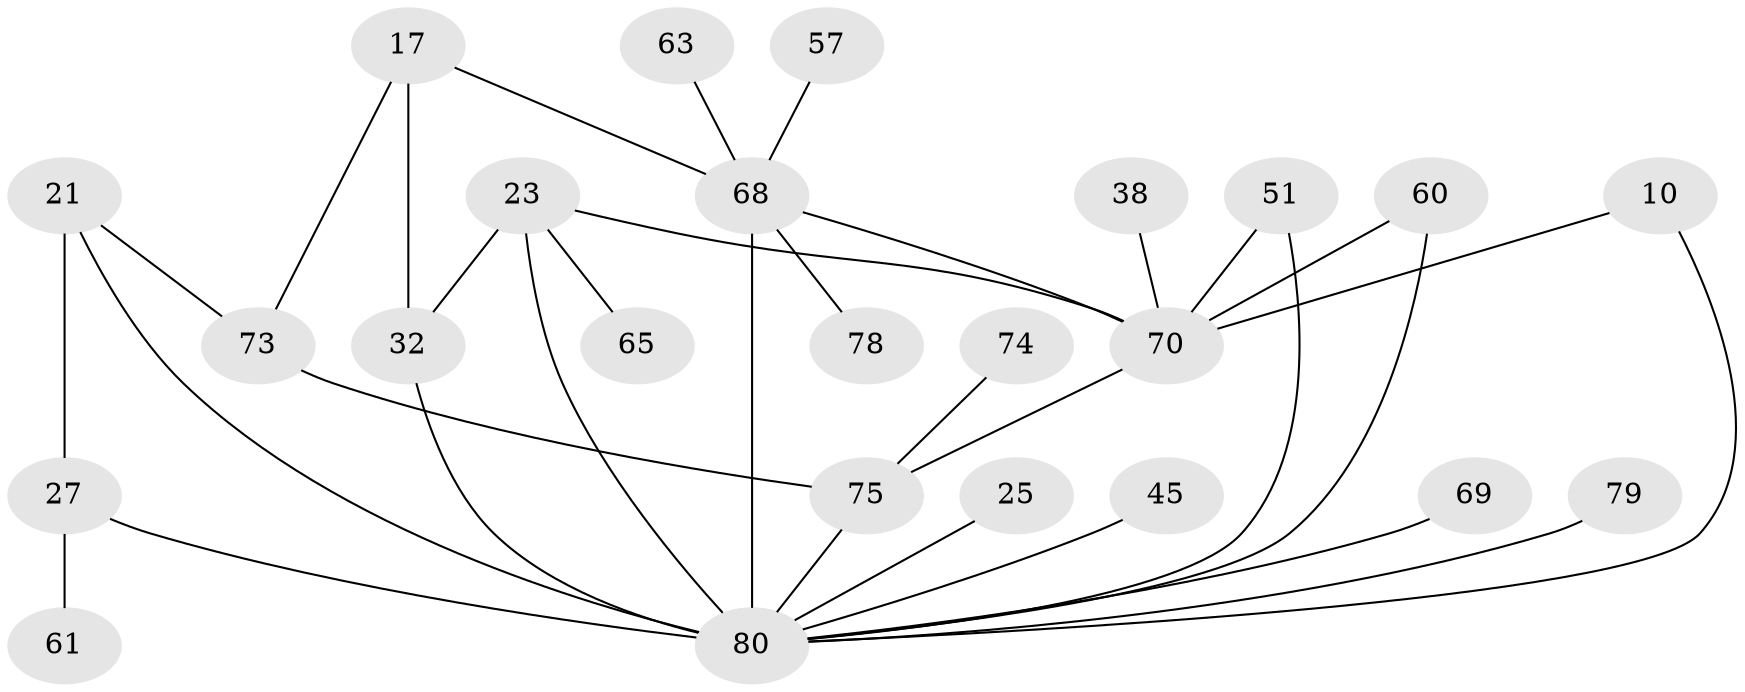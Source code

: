 // original degree distribution, {3: 0.1875, 5: 0.1125, 6: 0.0125, 9: 0.0125, 4: 0.175, 2: 0.25, 8: 0.0125, 7: 0.0125, 1: 0.225}
// Generated by graph-tools (version 1.1) at 2025/45/03/04/25 21:45:28]
// undirected, 24 vertices, 33 edges
graph export_dot {
graph [start="1"]
  node [color=gray90,style=filled];
  10;
  17;
  21 [super="+15"];
  23;
  25;
  27 [super="+14+18"];
  32 [super="+30"];
  38;
  45;
  51 [super="+33"];
  57;
  60;
  61;
  63;
  65;
  68 [super="+26+43+53+29+54"];
  69;
  70 [super="+22+20+39"];
  73 [super="+49"];
  74;
  75 [super="+67+72+66+59"];
  78;
  79;
  80 [super="+76+28+71+46+77+64"];
  10 -- 70;
  10 -- 80;
  17 -- 32 [weight=2];
  17 -- 68 [weight=2];
  17 -- 73;
  21 -- 27 [weight=3];
  21 -- 73;
  21 -- 80;
  23 -- 32;
  23 -- 65;
  23 -- 80 [weight=3];
  23 -- 70 [weight=2];
  25 -- 80;
  27 -- 61;
  27 -- 80 [weight=4];
  32 -- 80;
  38 -- 70;
  45 -- 80;
  51 -- 80 [weight=3];
  51 -- 70;
  57 -- 68;
  60 -- 70;
  60 -- 80;
  63 -- 68;
  68 -- 70 [weight=3];
  68 -- 78;
  68 -- 80 [weight=10];
  69 -- 80;
  70 -- 75 [weight=2];
  73 -- 75;
  74 -- 75;
  75 -- 80 [weight=5];
  79 -- 80;
}
